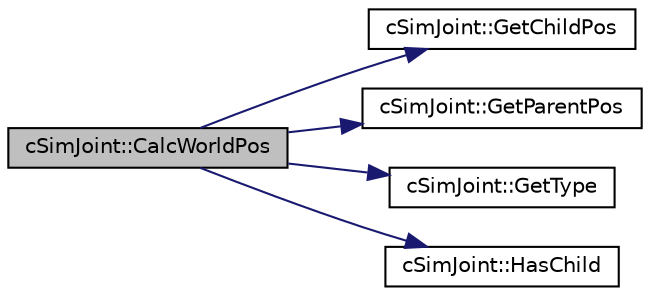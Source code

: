 digraph "cSimJoint::CalcWorldPos"
{
 // LATEX_PDF_SIZE
  edge [fontname="Helvetica",fontsize="10",labelfontname="Helvetica",labelfontsize="10"];
  node [fontname="Helvetica",fontsize="10",shape=record];
  rankdir="LR";
  Node1 [label="cSimJoint::CalcWorldPos",height=0.2,width=0.4,color="black", fillcolor="grey75", style="filled", fontcolor="black",tooltip=" "];
  Node1 -> Node2 [color="midnightblue",fontsize="10",style="solid",fontname="Helvetica"];
  Node2 [label="cSimJoint::GetChildPos",height=0.2,width=0.4,color="black", fillcolor="white", style="filled",URL="$classc_sim_joint.html#a782fc698f3d3d5d50d1d09a6e88e5b2b",tooltip=" "];
  Node1 -> Node3 [color="midnightblue",fontsize="10",style="solid",fontname="Helvetica"];
  Node3 [label="cSimJoint::GetParentPos",height=0.2,width=0.4,color="black", fillcolor="white", style="filled",URL="$classc_sim_joint.html#a0a6d80ab34fde67e22fbe6cf5a79b42d",tooltip=" "];
  Node1 -> Node4 [color="midnightblue",fontsize="10",style="solid",fontname="Helvetica"];
  Node4 [label="cSimJoint::GetType",height=0.2,width=0.4,color="black", fillcolor="white", style="filled",URL="$classc_sim_joint.html#a4b26fdef1048fcd9c9711a648c13ca1f",tooltip=" "];
  Node1 -> Node5 [color="midnightblue",fontsize="10",style="solid",fontname="Helvetica"];
  Node5 [label="cSimJoint::HasChild",height=0.2,width=0.4,color="black", fillcolor="white", style="filled",URL="$classc_sim_joint.html#acc56c9ae7bfa81c76ab92928535e2030",tooltip=" "];
}
